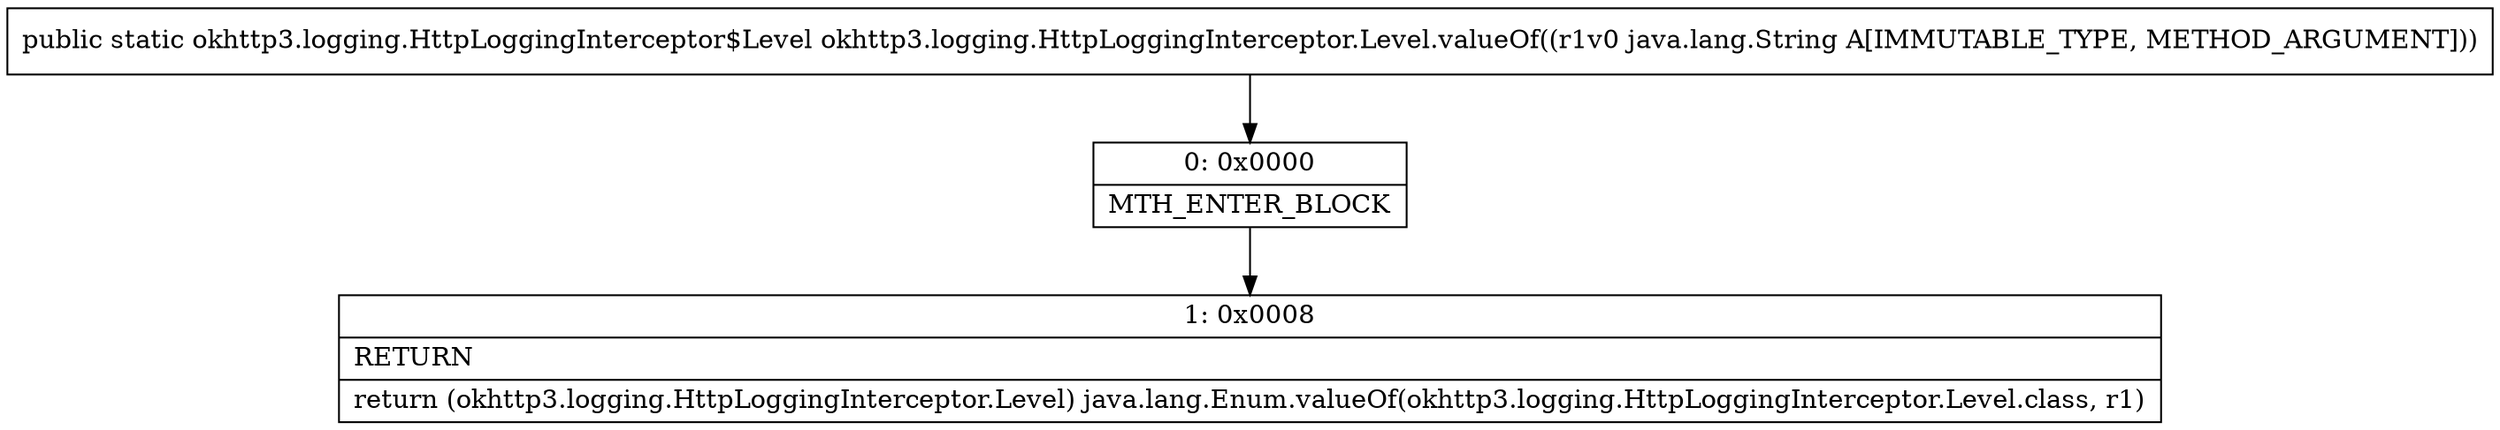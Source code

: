 digraph "CFG forokhttp3.logging.HttpLoggingInterceptor.Level.valueOf(Ljava\/lang\/String;)Lokhttp3\/logging\/HttpLoggingInterceptor$Level;" {
Node_0 [shape=record,label="{0\:\ 0x0000|MTH_ENTER_BLOCK\l}"];
Node_1 [shape=record,label="{1\:\ 0x0008|RETURN\l|return (okhttp3.logging.HttpLoggingInterceptor.Level) java.lang.Enum.valueOf(okhttp3.logging.HttpLoggingInterceptor.Level.class, r1)\l}"];
MethodNode[shape=record,label="{public static okhttp3.logging.HttpLoggingInterceptor$Level okhttp3.logging.HttpLoggingInterceptor.Level.valueOf((r1v0 java.lang.String A[IMMUTABLE_TYPE, METHOD_ARGUMENT])) }"];
MethodNode -> Node_0;
Node_0 -> Node_1;
}

